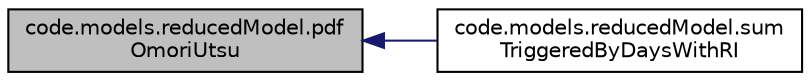 digraph "code.models.reducedModel.pdfOmoriUtsu"
{
  edge [fontname="Helvetica",fontsize="10",labelfontname="Helvetica",labelfontsize="10"];
  node [fontname="Helvetica",fontsize="10",shape=record];
  rankdir="LR";
  Node11 [label="code.models.reducedModel.pdf\lOmoriUtsu",height=0.2,width=0.4,color="black", fillcolor="grey75", style="filled", fontcolor="black"];
  Node11 -> Node12 [dir="back",color="midnightblue",fontsize="10",style="solid",fontname="Helvetica"];
  Node12 [label="code.models.reducedModel.sum\lTriggeredByDaysWithRI",height=0.2,width=0.4,color="black", fillcolor="white", style="filled",URL="$namespacecode_1_1models_1_1reduced_model.html#a4a56ac6217f3091da455778217429040"];
}

